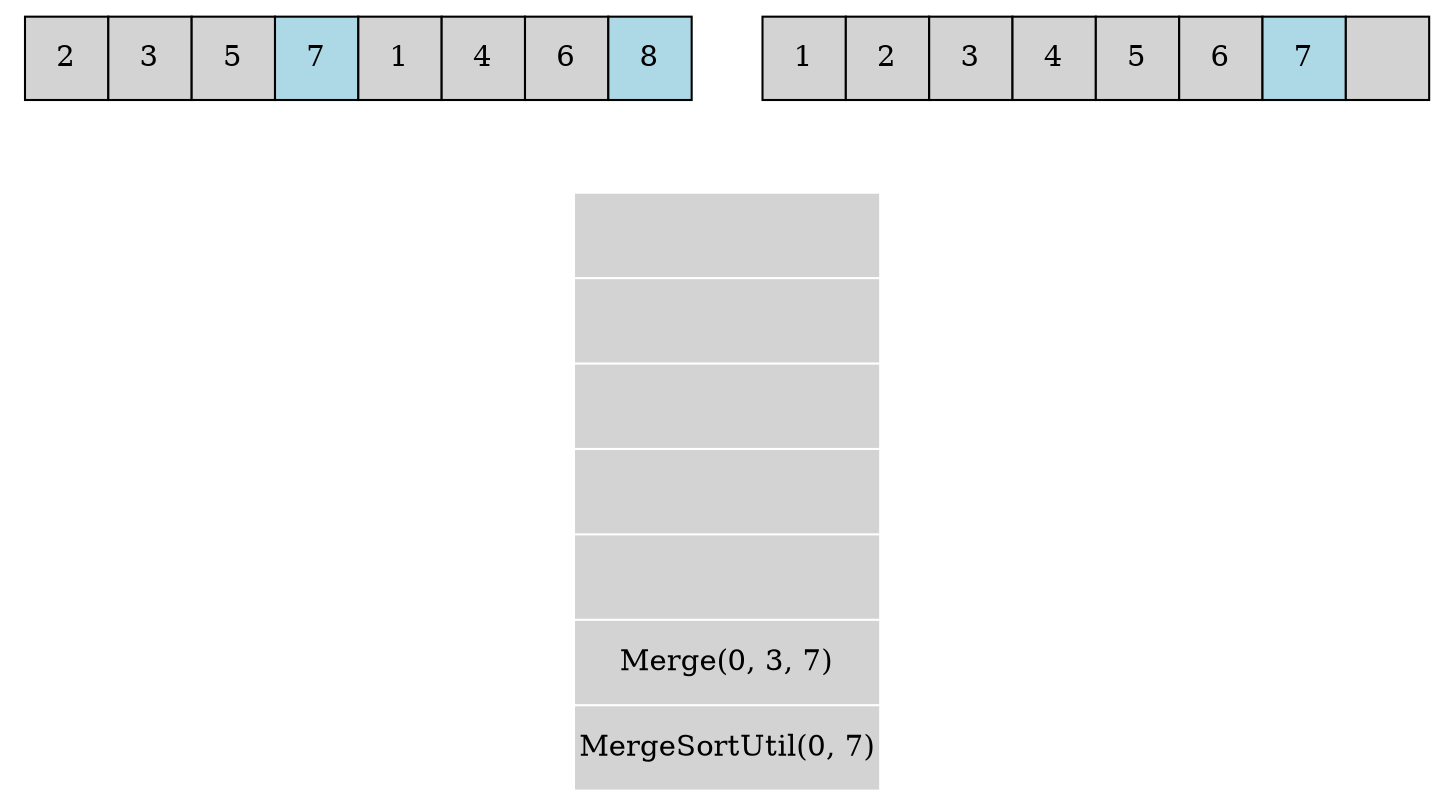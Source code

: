 digraph G
{
    node1
        [
        shape = none
            label = <<table border="0" cellspacing="0">
            <tr>
            <td port="arr0" width="40" height="40" bgcolor="lightgray" border="1">2</td>
            <td port="arr1" width="40" height="40" bgcolor="lightgray" border="1">3</td>
            <td port="arr2" width="40" height="40" bgcolor="lightgray" border="1">5</td>
            <td port="arr3" width="40" height="40" bgcolor="lightblue" border="1">7</td>
            <td port="arr4" width="40" height="40" bgcolor="lightgray" border="1">1</td>
            <td port="arr5" width="40" height="40" bgcolor="lightgray" border="1">4</td>
            <td port="arr6" width="40" height="40" bgcolor="lightgray" border="1">6</td>
            <td port="arr7" width="40" height="40" bgcolor="lightblue" border="1">8</td>
            </tr>
            </table>>
        ]
    node2
    [
        shape = none
            label = <<table border="0" cellspacing="0">
            <tr>
            <td port="tempArr0" width="40" height="40" bgcolor="lightgray" border="1">1</td>
            <td port="tempArr1" width="40" height="40" bgcolor="lightgray" border="1">2</td>
            <td port="tempArr2" width="40" height="40" bgcolor="lightgray" border="1">3</td>
            <td port="tempArr3" width="40" height="40" bgcolor="lightgray" border="1">4</td>
            <td port="tempArr4" width="40" height="40" bgcolor="lightgray" border="1">5</td>
            <td port="tempArr5" width="40" height="40" bgcolor="lightgray" border="1">6</td>
            <td port="tempArr6" width="40" height="40" bgcolor="lightblue" border="1">7</td>
            <td port="tempArr7" width="40" height="40" bgcolor="lightgray" border="1"></td>
            </tr>
            </table>>
    ]
    node3
    [
        shape = none
            label = <<table border="0" cellspacing="1">
            <tr><td port="code1" height="40" bgcolor="lightgray"></td></tr>
            <tr><td port="code2" height="40" bgcolor="lightgray"></td></tr>
            <tr><td port="code3" height="40" bgcolor="lightgray"></td></tr>
            <tr><td port="code4" height="40" bgcolor="lightgray"></td></tr>
            <tr><td port="code5" height="40" bgcolor="lightgray"></td></tr>
            <tr><td port="code6" height="40" bgcolor="lightgray">Merge(0, 3, 7)<br/></td></tr>
            <tr><td port="code7" height="40" bgcolor="lightgray">MergeSortUtil(0, 7)</td></tr>
            </table>>
    ]
    edge[style=invis]
    subgraph sb1 {peripheries=0 node1 -> node3}
    subgraph sb2 {peripheries=0 node2 -> node3}
}
